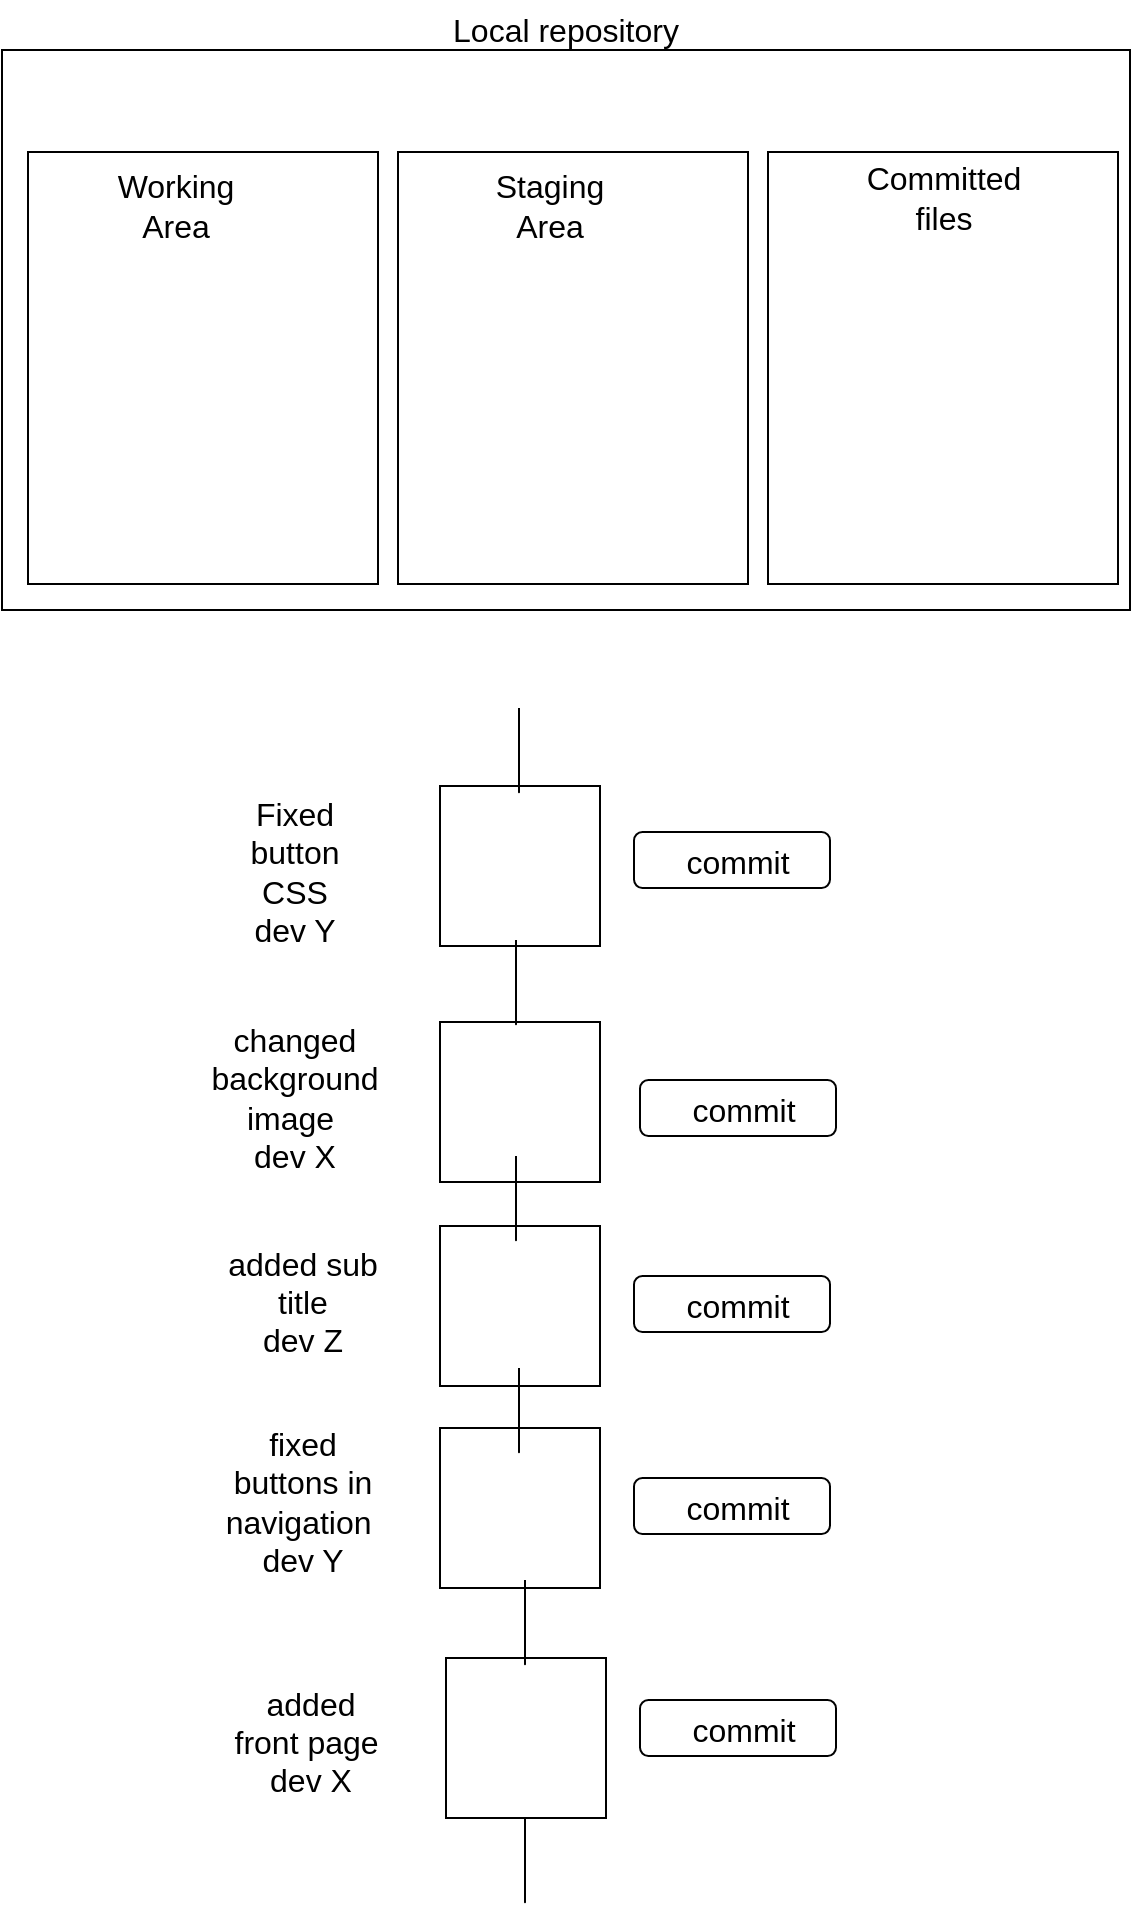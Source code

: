 <mxfile version="22.1.7" type="github">
  <diagram name="Page-1" id="B5p_472JVDaD9_nWyqSh">
    <mxGraphModel dx="1142" dy="1240" grid="0" gridSize="10" guides="1" tooltips="1" connect="1" arrows="1" fold="1" page="0" pageScale="1" pageWidth="827" pageHeight="1169" math="0" shadow="0">
      <root>
        <mxCell id="0" />
        <mxCell id="1" parent="0" />
        <mxCell id="ws6GfcBhGVJz8tITKPmH-1" value="" style="whiteSpace=wrap;html=1;aspect=fixed;fontSize=16;" vertex="1" parent="1">
          <mxGeometry x="160" y="160" width="80" height="80" as="geometry" />
        </mxCell>
        <mxCell id="ws6GfcBhGVJz8tITKPmH-2" value="" style="whiteSpace=wrap;html=1;aspect=fixed;fontSize=16;" vertex="1" parent="1">
          <mxGeometry x="160" y="42" width="80" height="80" as="geometry" />
        </mxCell>
        <mxCell id="ws6GfcBhGVJz8tITKPmH-3" value="" style="whiteSpace=wrap;html=1;aspect=fixed;fontSize=16;" vertex="1" parent="1">
          <mxGeometry x="160" y="262" width="80" height="80" as="geometry" />
        </mxCell>
        <mxCell id="ws6GfcBhGVJz8tITKPmH-4" value="" style="whiteSpace=wrap;html=1;aspect=fixed;fontSize=16;" vertex="1" parent="1">
          <mxGeometry x="160" y="363" width="80" height="80" as="geometry" />
        </mxCell>
        <mxCell id="ws6GfcBhGVJz8tITKPmH-5" value="" style="whiteSpace=wrap;html=1;aspect=fixed;fontSize=16;" vertex="1" parent="1">
          <mxGeometry x="163" y="478" width="80" height="80" as="geometry" />
        </mxCell>
        <mxCell id="ws6GfcBhGVJz8tITKPmH-7" value="" style="endArrow=none;html=1;rounded=0;fontSize=12;startSize=8;endSize=8;curved=1;" edge="1" parent="1">
          <mxGeometry width="50" height="50" relative="1" as="geometry">
            <mxPoint x="202.5" y="481" as="sourcePoint" />
            <mxPoint x="202.5" y="439" as="targetPoint" />
            <Array as="points">
              <mxPoint x="202.5" y="483" />
            </Array>
          </mxGeometry>
        </mxCell>
        <mxCell id="ws6GfcBhGVJz8tITKPmH-8" value="" style="endArrow=none;html=1;rounded=0;fontSize=12;startSize=8;endSize=8;curved=1;" edge="1" parent="1">
          <mxGeometry width="50" height="50" relative="1" as="geometry">
            <mxPoint x="199.5" y="375" as="sourcePoint" />
            <mxPoint x="199.5" y="333" as="targetPoint" />
            <Array as="points">
              <mxPoint x="199.5" y="377" />
            </Array>
          </mxGeometry>
        </mxCell>
        <mxCell id="ws6GfcBhGVJz8tITKPmH-9" value="" style="endArrow=none;html=1;rounded=0;fontSize=12;startSize=8;endSize=8;curved=1;" edge="1" parent="1">
          <mxGeometry width="50" height="50" relative="1" as="geometry">
            <mxPoint x="198" y="269" as="sourcePoint" />
            <mxPoint x="198" y="227" as="targetPoint" />
            <Array as="points">
              <mxPoint x="198" y="271" />
            </Array>
          </mxGeometry>
        </mxCell>
        <mxCell id="ws6GfcBhGVJz8tITKPmH-10" value="" style="endArrow=none;html=1;rounded=0;fontSize=12;startSize=8;endSize=8;curved=1;" edge="1" parent="1">
          <mxGeometry width="50" height="50" relative="1" as="geometry">
            <mxPoint x="198" y="161" as="sourcePoint" />
            <mxPoint x="198" y="119" as="targetPoint" />
            <Array as="points">
              <mxPoint x="198" y="163" />
            </Array>
          </mxGeometry>
        </mxCell>
        <mxCell id="ws6GfcBhGVJz8tITKPmH-12" value="" style="endArrow=none;html=1;rounded=0;fontSize=12;startSize=8;endSize=8;curved=1;" edge="1" parent="1">
          <mxGeometry width="50" height="50" relative="1" as="geometry">
            <mxPoint x="202.5" y="600" as="sourcePoint" />
            <mxPoint x="202.5" y="558" as="targetPoint" />
            <Array as="points">
              <mxPoint x="202.5" y="602" />
            </Array>
          </mxGeometry>
        </mxCell>
        <mxCell id="ws6GfcBhGVJz8tITKPmH-13" value="" style="endArrow=none;html=1;rounded=0;fontSize=12;startSize=8;endSize=8;curved=1;" edge="1" parent="1">
          <mxGeometry width="50" height="50" relative="1" as="geometry">
            <mxPoint x="199.5" y="45" as="sourcePoint" />
            <mxPoint x="199.5" y="3" as="targetPoint" />
            <Array as="points">
              <mxPoint x="199.5" y="47" />
            </Array>
          </mxGeometry>
        </mxCell>
        <mxCell id="ws6GfcBhGVJz8tITKPmH-14" value="added front page&amp;nbsp;&lt;br&gt;dev X" style="text;strokeColor=none;fillColor=none;html=1;align=center;verticalAlign=middle;whiteSpace=wrap;rounded=0;fontSize=16;" vertex="1" parent="1">
          <mxGeometry x="56" y="489" width="79" height="62" as="geometry" />
        </mxCell>
        <mxCell id="ws6GfcBhGVJz8tITKPmH-15" value="fixed buttons in navigation&amp;nbsp;&lt;br&gt;dev Y" style="text;strokeColor=none;fillColor=none;html=1;align=center;verticalAlign=middle;whiteSpace=wrap;rounded=0;fontSize=16;" vertex="1" parent="1">
          <mxGeometry x="52" y="369" width="79" height="62" as="geometry" />
        </mxCell>
        <mxCell id="ws6GfcBhGVJz8tITKPmH-16" value="added sub title&lt;br&gt;dev Z" style="text;strokeColor=none;fillColor=none;html=1;align=center;verticalAlign=middle;whiteSpace=wrap;rounded=0;fontSize=16;" vertex="1" parent="1">
          <mxGeometry x="52" y="269" width="79" height="62" as="geometry" />
        </mxCell>
        <mxCell id="ws6GfcBhGVJz8tITKPmH-17" value="changed background image&amp;nbsp;&lt;br&gt;dev X" style="text;strokeColor=none;fillColor=none;html=1;align=center;verticalAlign=middle;whiteSpace=wrap;rounded=0;fontSize=16;" vertex="1" parent="1">
          <mxGeometry x="48" y="167" width="79" height="62" as="geometry" />
        </mxCell>
        <mxCell id="ws6GfcBhGVJz8tITKPmH-18" value="Fixed button CSS&lt;br&gt;dev Y" style="text;strokeColor=none;fillColor=none;html=1;align=center;verticalAlign=middle;whiteSpace=wrap;rounded=0;fontSize=16;" vertex="1" parent="1">
          <mxGeometry x="48" y="54" width="79" height="62" as="geometry" />
        </mxCell>
        <mxCell id="ws6GfcBhGVJz8tITKPmH-19" value="" style="rounded=1;whiteSpace=wrap;html=1;fontSize=16;" vertex="1" parent="1">
          <mxGeometry x="257" y="65" width="98" height="28" as="geometry" />
        </mxCell>
        <mxCell id="ws6GfcBhGVJz8tITKPmH-20" value="commit" style="text;strokeColor=none;fillColor=none;html=1;align=center;verticalAlign=middle;whiteSpace=wrap;rounded=0;fontSize=16;" vertex="1" parent="1">
          <mxGeometry x="279" y="65" width="60" height="30" as="geometry" />
        </mxCell>
        <mxCell id="ws6GfcBhGVJz8tITKPmH-33" value="" style="rounded=1;whiteSpace=wrap;html=1;fontSize=16;" vertex="1" parent="1">
          <mxGeometry x="260" y="499" width="98" height="28" as="geometry" />
        </mxCell>
        <mxCell id="ws6GfcBhGVJz8tITKPmH-34" value="commit" style="text;strokeColor=none;fillColor=none;html=1;align=center;verticalAlign=middle;whiteSpace=wrap;rounded=0;fontSize=16;" vertex="1" parent="1">
          <mxGeometry x="282" y="499" width="60" height="30" as="geometry" />
        </mxCell>
        <mxCell id="ws6GfcBhGVJz8tITKPmH-35" value="" style="rounded=1;whiteSpace=wrap;html=1;fontSize=16;" vertex="1" parent="1">
          <mxGeometry x="257" y="388" width="98" height="28" as="geometry" />
        </mxCell>
        <mxCell id="ws6GfcBhGVJz8tITKPmH-36" value="commit" style="text;strokeColor=none;fillColor=none;html=1;align=center;verticalAlign=middle;whiteSpace=wrap;rounded=0;fontSize=16;" vertex="1" parent="1">
          <mxGeometry x="279" y="388" width="60" height="30" as="geometry" />
        </mxCell>
        <mxCell id="ws6GfcBhGVJz8tITKPmH-37" value="" style="rounded=1;whiteSpace=wrap;html=1;fontSize=16;" vertex="1" parent="1">
          <mxGeometry x="257" y="287" width="98" height="28" as="geometry" />
        </mxCell>
        <mxCell id="ws6GfcBhGVJz8tITKPmH-38" value="commit" style="text;strokeColor=none;fillColor=none;html=1;align=center;verticalAlign=middle;whiteSpace=wrap;rounded=0;fontSize=16;" vertex="1" parent="1">
          <mxGeometry x="279" y="287" width="60" height="30" as="geometry" />
        </mxCell>
        <mxCell id="ws6GfcBhGVJz8tITKPmH-39" value="" style="rounded=1;whiteSpace=wrap;html=1;fontSize=16;" vertex="1" parent="1">
          <mxGeometry x="260" y="189" width="98" height="28" as="geometry" />
        </mxCell>
        <mxCell id="ws6GfcBhGVJz8tITKPmH-40" value="commit" style="text;strokeColor=none;fillColor=none;html=1;align=center;verticalAlign=middle;whiteSpace=wrap;rounded=0;fontSize=16;" vertex="1" parent="1">
          <mxGeometry x="282" y="189" width="60" height="30" as="geometry" />
        </mxCell>
        <mxCell id="ws6GfcBhGVJz8tITKPmH-42" value="" style="rounded=0;whiteSpace=wrap;html=1;fontSize=16;" vertex="1" parent="1">
          <mxGeometry x="-59" y="-326" width="564" height="280" as="geometry" />
        </mxCell>
        <mxCell id="ws6GfcBhGVJz8tITKPmH-45" value="" style="rounded=0;whiteSpace=wrap;html=1;fontSize=16;" vertex="1" parent="1">
          <mxGeometry x="-46" y="-275" width="175" height="216" as="geometry" />
        </mxCell>
        <mxCell id="ws6GfcBhGVJz8tITKPmH-46" value="" style="rounded=0;whiteSpace=wrap;html=1;fontSize=16;" vertex="1" parent="1">
          <mxGeometry x="139" y="-275" width="175" height="216" as="geometry" />
        </mxCell>
        <mxCell id="ws6GfcBhGVJz8tITKPmH-47" value="" style="rounded=0;whiteSpace=wrap;html=1;fontSize=16;" vertex="1" parent="1">
          <mxGeometry x="324" y="-275" width="175" height="216" as="geometry" />
        </mxCell>
        <mxCell id="ws6GfcBhGVJz8tITKPmH-48" value="Working Area" style="text;strokeColor=none;fillColor=none;html=1;align=center;verticalAlign=middle;whiteSpace=wrap;rounded=0;fontSize=16;" vertex="1" parent="1">
          <mxGeometry x="-2" y="-263" width="60" height="30" as="geometry" />
        </mxCell>
        <mxCell id="ws6GfcBhGVJz8tITKPmH-49" value="Staging Area" style="text;strokeColor=none;fillColor=none;html=1;align=center;verticalAlign=middle;whiteSpace=wrap;rounded=0;fontSize=16;" vertex="1" parent="1">
          <mxGeometry x="185" y="-263" width="60" height="30" as="geometry" />
        </mxCell>
        <mxCell id="ws6GfcBhGVJz8tITKPmH-50" value="Committed files" style="text;strokeColor=none;fillColor=none;html=1;align=center;verticalAlign=middle;whiteSpace=wrap;rounded=0;fontSize=16;" vertex="1" parent="1">
          <mxGeometry x="381.5" y="-267" width="60" height="30" as="geometry" />
        </mxCell>
        <mxCell id="ws6GfcBhGVJz8tITKPmH-51" value="Local repository" style="text;strokeColor=none;fillColor=none;html=1;align=center;verticalAlign=middle;whiteSpace=wrap;rounded=0;fontSize=16;" vertex="1" parent="1">
          <mxGeometry x="109" y="-351" width="228" height="30" as="geometry" />
        </mxCell>
      </root>
    </mxGraphModel>
  </diagram>
</mxfile>
